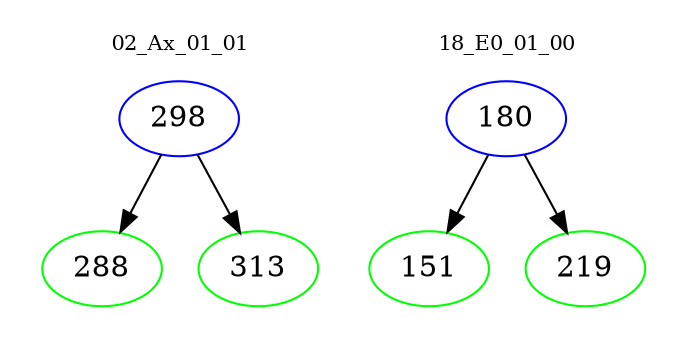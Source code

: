 digraph{
subgraph cluster_0 {
color = white
label = "02_Ax_01_01";
fontsize=10;
T0_298 [label="298", color="blue"]
T0_298 -> T0_288 [color="black"]
T0_288 [label="288", color="green"]
T0_298 -> T0_313 [color="black"]
T0_313 [label="313", color="green"]
}
subgraph cluster_1 {
color = white
label = "18_E0_01_00";
fontsize=10;
T1_180 [label="180", color="blue"]
T1_180 -> T1_151 [color="black"]
T1_151 [label="151", color="green"]
T1_180 -> T1_219 [color="black"]
T1_219 [label="219", color="green"]
}
}
